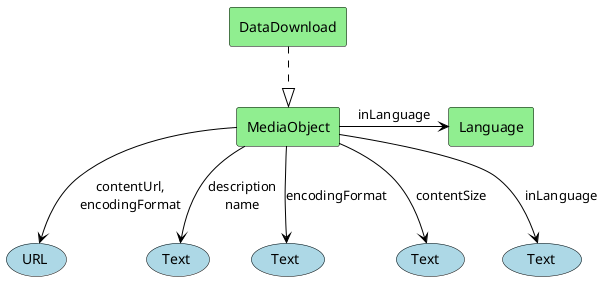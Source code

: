 @startuml

!define Class agent
!define Property usecase

skinparam Property {
BackgroundColor LightBlue
BorderColor Black
  ArrowColor Black
  linetype Ortho
}

skinparam Class {
BackgroundColor LightGreen
BorderColor Black
ArrowColor Black
linetype Ortho
}


Class DataDownload
Class MediaObject
Class Language

' using blanks inside () creates separate objects

MediaObject -down-> (URL) : "contentUrl,\nencodingFormat"
MediaObject -down-> (Text) : "description\nname"
MediaObject -down-> ( Text ) : "encodingFormat"
MediaObject -down-> (Text ) : "contentSize"

MediaObject -down-> (  Text ) : "inLanguage"
MediaObject -right-> Language : "inLanguage"


DataDownload .down.|> MediaObject



@enduml